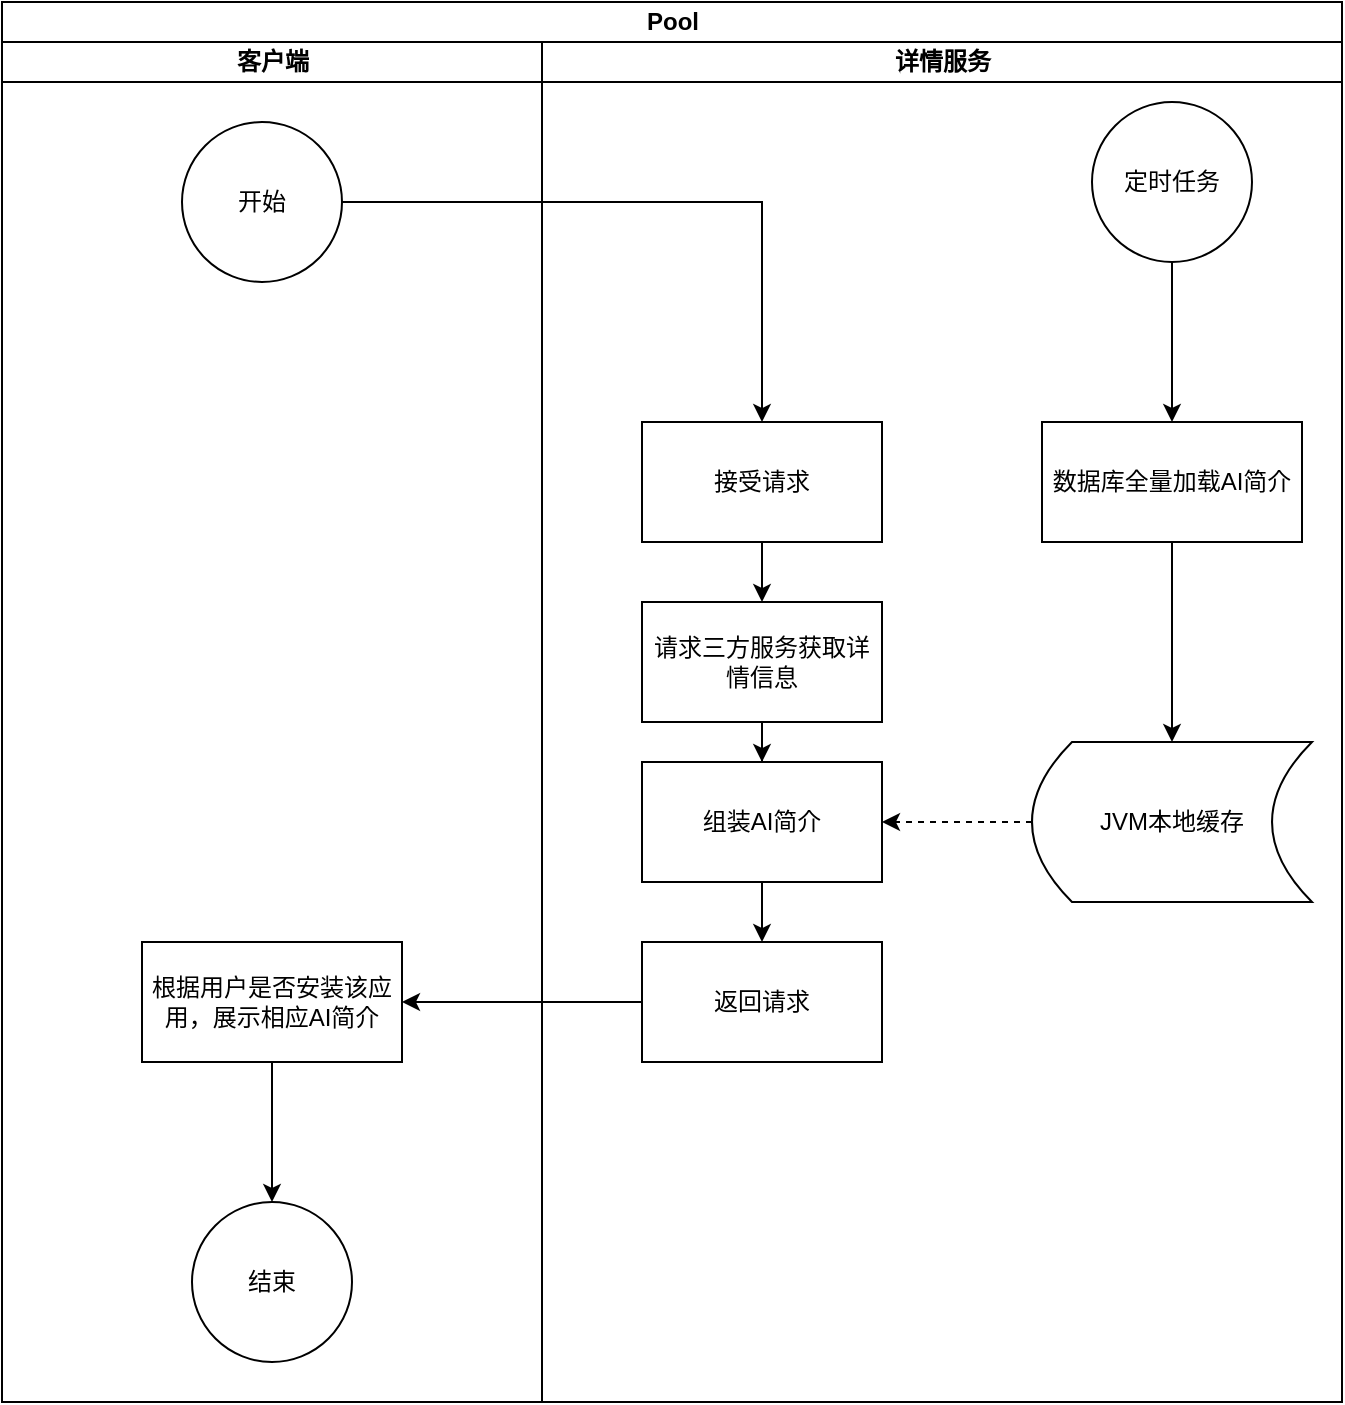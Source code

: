 <mxfile version="24.0.1" type="github">
  <diagram name="第 1 页" id="xFQqxOvKg_2QKdmenYfW">
    <mxGraphModel dx="1615" dy="2003" grid="1" gridSize="10" guides="1" tooltips="1" connect="1" arrows="1" fold="1" page="1" pageScale="1" pageWidth="827" pageHeight="1169" math="0" shadow="0">
      <root>
        <mxCell id="0" />
        <mxCell id="1" parent="0" />
        <mxCell id="ZCPd7wDw_mDAkKnFZIFM-2" value="Pool" style="swimlane;childLayout=stackLayout;resizeParent=1;resizeParentMax=0;startSize=20;html=1;" vertex="1" parent="1">
          <mxGeometry x="30" y="-40" width="670" height="700" as="geometry" />
        </mxCell>
        <mxCell id="ZCPd7wDw_mDAkKnFZIFM-3" value="客户端" style="swimlane;startSize=20;html=1;" vertex="1" parent="ZCPd7wDw_mDAkKnFZIFM-2">
          <mxGeometry y="20" width="270" height="680" as="geometry" />
        </mxCell>
        <mxCell id="ZCPd7wDw_mDAkKnFZIFM-7" value="开始" style="ellipse;whiteSpace=wrap;html=1;aspect=fixed;" vertex="1" parent="ZCPd7wDw_mDAkKnFZIFM-3">
          <mxGeometry x="90" y="40" width="80" height="80" as="geometry" />
        </mxCell>
        <mxCell id="ZCPd7wDw_mDAkKnFZIFM-36" value="" style="edgeStyle=orthogonalEdgeStyle;rounded=0;orthogonalLoop=1;jettySize=auto;html=1;" edge="1" parent="ZCPd7wDw_mDAkKnFZIFM-3" source="ZCPd7wDw_mDAkKnFZIFM-33" target="ZCPd7wDw_mDAkKnFZIFM-35">
          <mxGeometry relative="1" as="geometry" />
        </mxCell>
        <mxCell id="ZCPd7wDw_mDAkKnFZIFM-33" value="根据用户是否安装该应用，展示相应AI简介" style="whiteSpace=wrap;html=1;" vertex="1" parent="ZCPd7wDw_mDAkKnFZIFM-3">
          <mxGeometry x="70" y="450" width="130" height="60" as="geometry" />
        </mxCell>
        <mxCell id="ZCPd7wDw_mDAkKnFZIFM-35" value="结束" style="ellipse;whiteSpace=wrap;html=1;" vertex="1" parent="ZCPd7wDw_mDAkKnFZIFM-3">
          <mxGeometry x="95" y="580" width="80" height="80" as="geometry" />
        </mxCell>
        <mxCell id="ZCPd7wDw_mDAkKnFZIFM-9" value="" style="edgeStyle=orthogonalEdgeStyle;rounded=0;orthogonalLoop=1;jettySize=auto;html=1;entryX=0.5;entryY=0;entryDx=0;entryDy=0;" edge="1" parent="ZCPd7wDw_mDAkKnFZIFM-2" source="ZCPd7wDw_mDAkKnFZIFM-7" target="ZCPd7wDw_mDAkKnFZIFM-12">
          <mxGeometry relative="1" as="geometry">
            <mxPoint x="330" y="100" as="targetPoint" />
          </mxGeometry>
        </mxCell>
        <mxCell id="ZCPd7wDw_mDAkKnFZIFM-5" value="详情服务" style="swimlane;startSize=20;html=1;" vertex="1" parent="ZCPd7wDw_mDAkKnFZIFM-2">
          <mxGeometry x="270" y="20" width="400" height="680" as="geometry" />
        </mxCell>
        <mxCell id="ZCPd7wDw_mDAkKnFZIFM-15" value="" style="edgeStyle=orthogonalEdgeStyle;rounded=0;orthogonalLoop=1;jettySize=auto;html=1;" edge="1" parent="ZCPd7wDw_mDAkKnFZIFM-5" source="ZCPd7wDw_mDAkKnFZIFM-12" target="ZCPd7wDw_mDAkKnFZIFM-14">
          <mxGeometry relative="1" as="geometry" />
        </mxCell>
        <mxCell id="ZCPd7wDw_mDAkKnFZIFM-12" value="接受请求" style="whiteSpace=wrap;html=1;" vertex="1" parent="ZCPd7wDw_mDAkKnFZIFM-5">
          <mxGeometry x="50" y="190" width="120" height="60" as="geometry" />
        </mxCell>
        <mxCell id="ZCPd7wDw_mDAkKnFZIFM-23" value="" style="edgeStyle=orthogonalEdgeStyle;rounded=0;orthogonalLoop=1;jettySize=auto;html=1;" edge="1" parent="ZCPd7wDw_mDAkKnFZIFM-5" source="ZCPd7wDw_mDAkKnFZIFM-14" target="ZCPd7wDw_mDAkKnFZIFM-22">
          <mxGeometry relative="1" as="geometry" />
        </mxCell>
        <mxCell id="ZCPd7wDw_mDAkKnFZIFM-14" value="请求三方服务获取详情信息" style="whiteSpace=wrap;html=1;" vertex="1" parent="ZCPd7wDw_mDAkKnFZIFM-5">
          <mxGeometry x="50" y="280" width="120" height="60" as="geometry" />
        </mxCell>
        <mxCell id="ZCPd7wDw_mDAkKnFZIFM-18" value="" style="edgeStyle=orthogonalEdgeStyle;rounded=0;orthogonalLoop=1;jettySize=auto;html=1;" edge="1" parent="ZCPd7wDw_mDAkKnFZIFM-5" source="ZCPd7wDw_mDAkKnFZIFM-16" target="ZCPd7wDw_mDAkKnFZIFM-17">
          <mxGeometry relative="1" as="geometry" />
        </mxCell>
        <mxCell id="ZCPd7wDw_mDAkKnFZIFM-16" value="定时任务" style="ellipse;whiteSpace=wrap;html=1;aspect=fixed;" vertex="1" parent="ZCPd7wDw_mDAkKnFZIFM-5">
          <mxGeometry x="275" y="30" width="80" height="80" as="geometry" />
        </mxCell>
        <mxCell id="ZCPd7wDw_mDAkKnFZIFM-20" value="" style="edgeStyle=orthogonalEdgeStyle;rounded=0;orthogonalLoop=1;jettySize=auto;html=1;entryX=0.5;entryY=0;entryDx=0;entryDy=0;" edge="1" parent="ZCPd7wDw_mDAkKnFZIFM-5" source="ZCPd7wDw_mDAkKnFZIFM-17" target="ZCPd7wDw_mDAkKnFZIFM-21">
          <mxGeometry relative="1" as="geometry">
            <mxPoint x="310" y="330" as="targetPoint" />
          </mxGeometry>
        </mxCell>
        <mxCell id="ZCPd7wDw_mDAkKnFZIFM-17" value="数据库全量加载AI简介" style="whiteSpace=wrap;html=1;" vertex="1" parent="ZCPd7wDw_mDAkKnFZIFM-5">
          <mxGeometry x="250" y="190" width="130" height="60" as="geometry" />
        </mxCell>
        <mxCell id="ZCPd7wDw_mDAkKnFZIFM-24" style="edgeStyle=orthogonalEdgeStyle;rounded=0;orthogonalLoop=1;jettySize=auto;html=1;entryX=1;entryY=0.5;entryDx=0;entryDy=0;dashed=1;" edge="1" parent="ZCPd7wDw_mDAkKnFZIFM-5" source="ZCPd7wDw_mDAkKnFZIFM-21" target="ZCPd7wDw_mDAkKnFZIFM-22">
          <mxGeometry relative="1" as="geometry" />
        </mxCell>
        <mxCell id="ZCPd7wDw_mDAkKnFZIFM-21" value="JVM本地缓存" style="shape=dataStorage;whiteSpace=wrap;html=1;fixedSize=1;" vertex="1" parent="ZCPd7wDw_mDAkKnFZIFM-5">
          <mxGeometry x="245" y="350" width="140" height="80" as="geometry" />
        </mxCell>
        <mxCell id="ZCPd7wDw_mDAkKnFZIFM-26" value="" style="edgeStyle=orthogonalEdgeStyle;rounded=0;orthogonalLoop=1;jettySize=auto;html=1;" edge="1" parent="ZCPd7wDw_mDAkKnFZIFM-5" source="ZCPd7wDw_mDAkKnFZIFM-22" target="ZCPd7wDw_mDAkKnFZIFM-25">
          <mxGeometry relative="1" as="geometry" />
        </mxCell>
        <mxCell id="ZCPd7wDw_mDAkKnFZIFM-22" value="组装AI简介" style="whiteSpace=wrap;html=1;" vertex="1" parent="ZCPd7wDw_mDAkKnFZIFM-5">
          <mxGeometry x="50" y="360" width="120" height="60" as="geometry" />
        </mxCell>
        <mxCell id="ZCPd7wDw_mDAkKnFZIFM-25" value="返回请求" style="whiteSpace=wrap;html=1;" vertex="1" parent="ZCPd7wDw_mDAkKnFZIFM-5">
          <mxGeometry x="50" y="450" width="120" height="60" as="geometry" />
        </mxCell>
        <mxCell id="ZCPd7wDw_mDAkKnFZIFM-37" style="edgeStyle=orthogonalEdgeStyle;rounded=0;orthogonalLoop=1;jettySize=auto;html=1;entryX=1;entryY=0.5;entryDx=0;entryDy=0;" edge="1" parent="ZCPd7wDw_mDAkKnFZIFM-2" source="ZCPd7wDw_mDAkKnFZIFM-25" target="ZCPd7wDw_mDAkKnFZIFM-33">
          <mxGeometry relative="1" as="geometry" />
        </mxCell>
      </root>
    </mxGraphModel>
  </diagram>
</mxfile>
